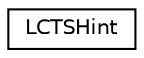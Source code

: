 digraph G
{
  edge [fontname="Helvetica",fontsize="10",labelfontname="Helvetica",labelfontsize="10"];
  node [fontname="Helvetica",fontsize="10",shape=record];
  rankdir=LR;
  Node1 [label="LCTSHint",height=0.2,width=0.4,color="black", fillcolor="white", style="filled",URL="$d7/dfe/structLCTSHint.html"];
}
